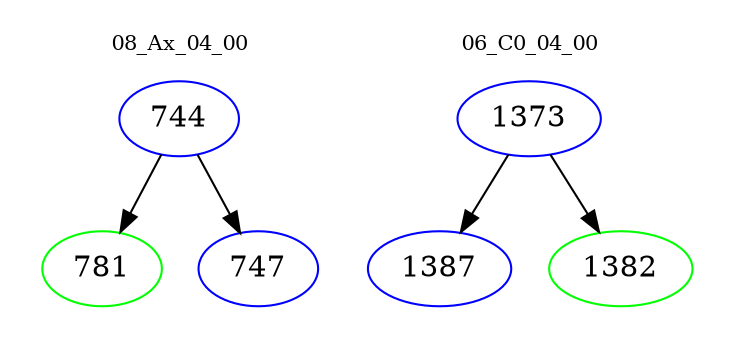 digraph{
subgraph cluster_0 {
color = white
label = "08_Ax_04_00";
fontsize=10;
T0_744 [label="744", color="blue"]
T0_744 -> T0_781 [color="black"]
T0_781 [label="781", color="green"]
T0_744 -> T0_747 [color="black"]
T0_747 [label="747", color="blue"]
}
subgraph cluster_1 {
color = white
label = "06_C0_04_00";
fontsize=10;
T1_1373 [label="1373", color="blue"]
T1_1373 -> T1_1387 [color="black"]
T1_1387 [label="1387", color="blue"]
T1_1373 -> T1_1382 [color="black"]
T1_1382 [label="1382", color="green"]
}
}
